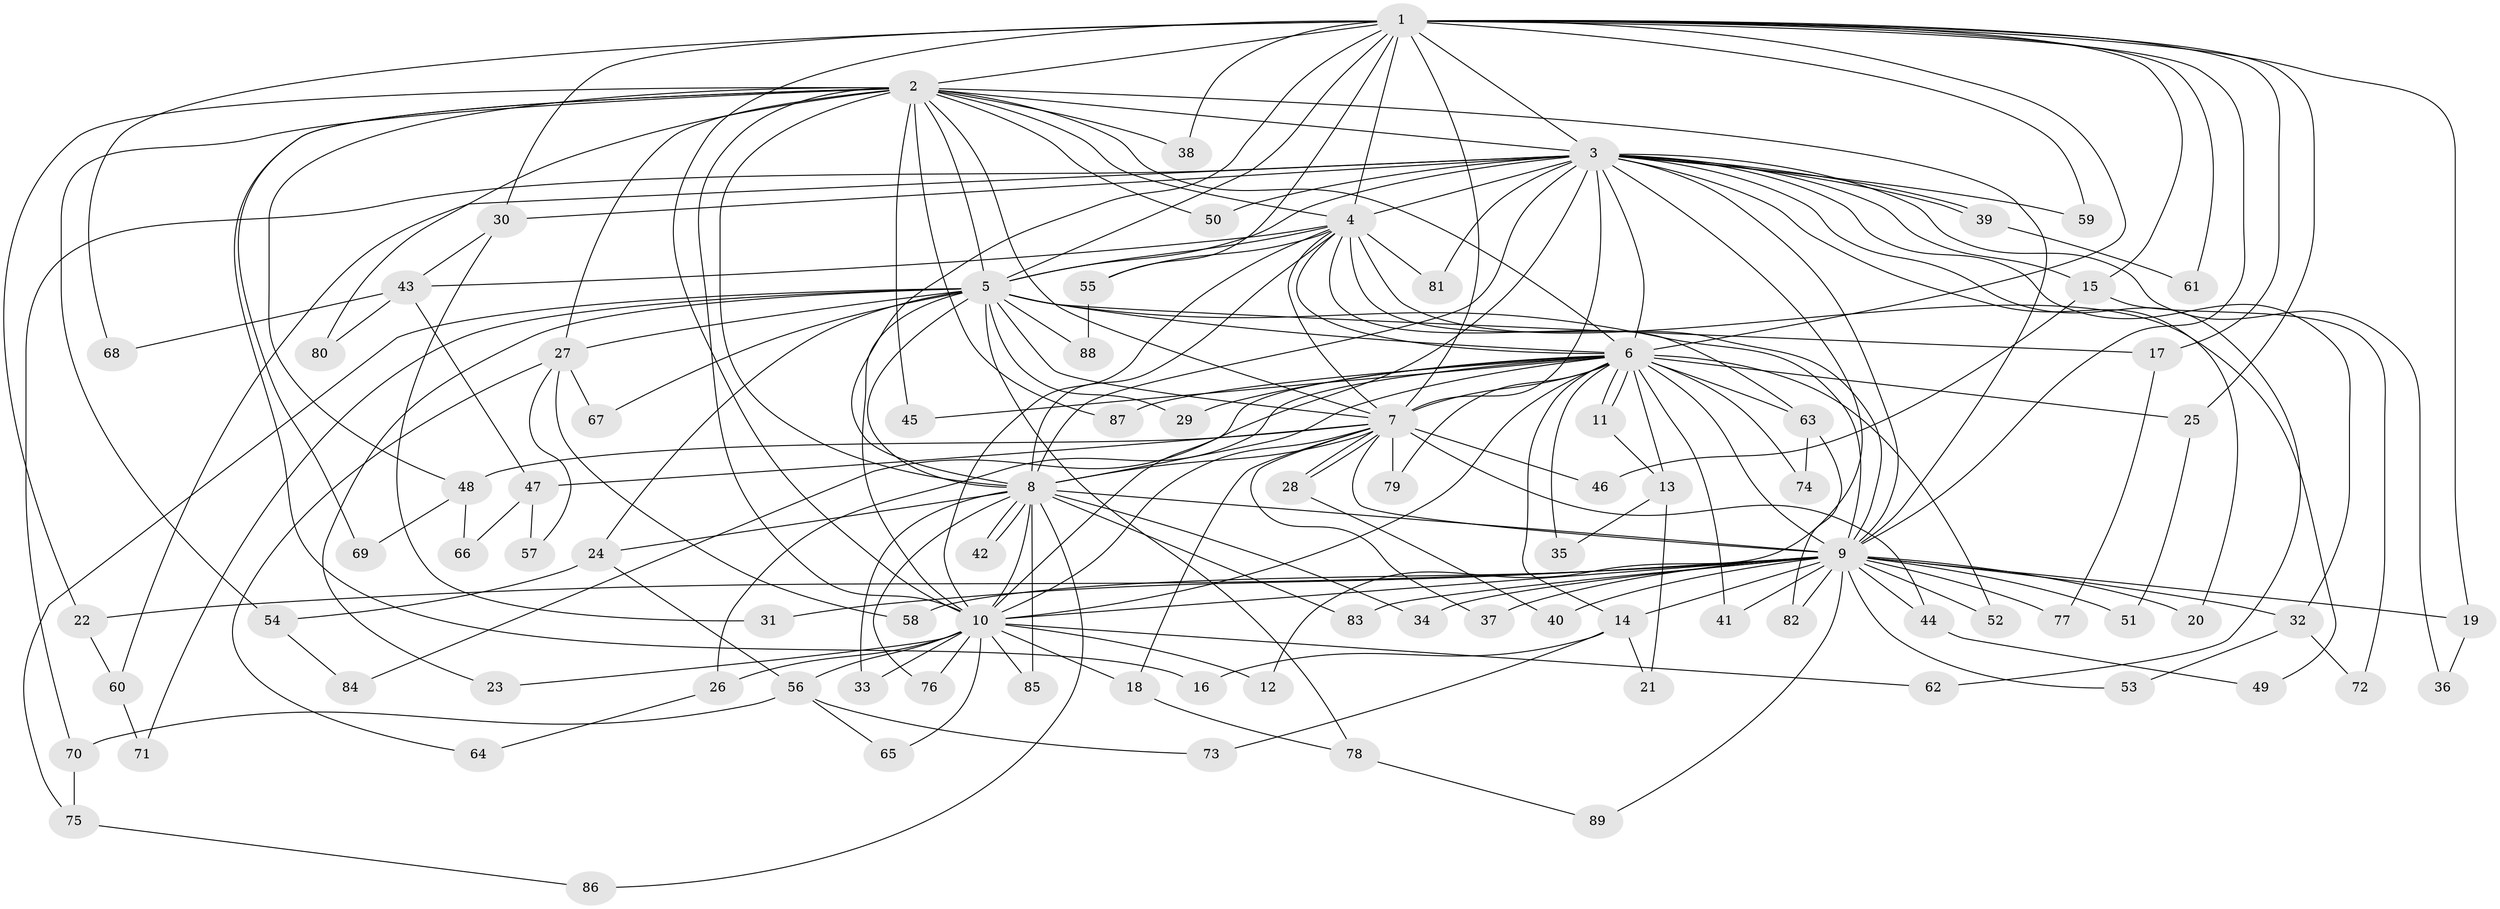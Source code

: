 // Generated by graph-tools (version 1.1) at 2025/13/03/09/25 04:13:50]
// undirected, 89 vertices, 203 edges
graph export_dot {
graph [start="1"]
  node [color=gray90,style=filled];
  1;
  2;
  3;
  4;
  5;
  6;
  7;
  8;
  9;
  10;
  11;
  12;
  13;
  14;
  15;
  16;
  17;
  18;
  19;
  20;
  21;
  22;
  23;
  24;
  25;
  26;
  27;
  28;
  29;
  30;
  31;
  32;
  33;
  34;
  35;
  36;
  37;
  38;
  39;
  40;
  41;
  42;
  43;
  44;
  45;
  46;
  47;
  48;
  49;
  50;
  51;
  52;
  53;
  54;
  55;
  56;
  57;
  58;
  59;
  60;
  61;
  62;
  63;
  64;
  65;
  66;
  67;
  68;
  69;
  70;
  71;
  72;
  73;
  74;
  75;
  76;
  77;
  78;
  79;
  80;
  81;
  82;
  83;
  84;
  85;
  86;
  87;
  88;
  89;
  1 -- 2;
  1 -- 3;
  1 -- 4;
  1 -- 5;
  1 -- 6;
  1 -- 7;
  1 -- 8;
  1 -- 9;
  1 -- 10;
  1 -- 15;
  1 -- 17;
  1 -- 19;
  1 -- 25;
  1 -- 30;
  1 -- 38;
  1 -- 55;
  1 -- 59;
  1 -- 61;
  1 -- 68;
  2 -- 3;
  2 -- 4;
  2 -- 5;
  2 -- 6;
  2 -- 7;
  2 -- 8;
  2 -- 9;
  2 -- 10;
  2 -- 16;
  2 -- 22;
  2 -- 27;
  2 -- 38;
  2 -- 45;
  2 -- 48;
  2 -- 50;
  2 -- 54;
  2 -- 69;
  2 -- 80;
  2 -- 87;
  3 -- 4;
  3 -- 5;
  3 -- 6;
  3 -- 7;
  3 -- 8;
  3 -- 9;
  3 -- 10;
  3 -- 12;
  3 -- 15;
  3 -- 20;
  3 -- 30;
  3 -- 32;
  3 -- 36;
  3 -- 39;
  3 -- 39;
  3 -- 50;
  3 -- 59;
  3 -- 60;
  3 -- 62;
  3 -- 70;
  3 -- 81;
  4 -- 5;
  4 -- 6;
  4 -- 7;
  4 -- 8;
  4 -- 9;
  4 -- 10;
  4 -- 43;
  4 -- 49;
  4 -- 55;
  4 -- 63;
  4 -- 81;
  5 -- 6;
  5 -- 7;
  5 -- 8;
  5 -- 9;
  5 -- 10;
  5 -- 17;
  5 -- 23;
  5 -- 24;
  5 -- 27;
  5 -- 29;
  5 -- 67;
  5 -- 71;
  5 -- 75;
  5 -- 78;
  5 -- 88;
  6 -- 7;
  6 -- 8;
  6 -- 9;
  6 -- 10;
  6 -- 11;
  6 -- 11;
  6 -- 13;
  6 -- 14;
  6 -- 25;
  6 -- 26;
  6 -- 29;
  6 -- 35;
  6 -- 41;
  6 -- 45;
  6 -- 52;
  6 -- 63;
  6 -- 74;
  6 -- 79;
  6 -- 84;
  6 -- 87;
  7 -- 8;
  7 -- 9;
  7 -- 10;
  7 -- 18;
  7 -- 28;
  7 -- 28;
  7 -- 37;
  7 -- 44;
  7 -- 46;
  7 -- 47;
  7 -- 48;
  7 -- 79;
  8 -- 9;
  8 -- 10;
  8 -- 24;
  8 -- 33;
  8 -- 34;
  8 -- 42;
  8 -- 42;
  8 -- 76;
  8 -- 83;
  8 -- 85;
  8 -- 86;
  9 -- 10;
  9 -- 14;
  9 -- 19;
  9 -- 20;
  9 -- 22;
  9 -- 31;
  9 -- 32;
  9 -- 34;
  9 -- 37;
  9 -- 40;
  9 -- 41;
  9 -- 44;
  9 -- 51;
  9 -- 52;
  9 -- 53;
  9 -- 58;
  9 -- 77;
  9 -- 82;
  9 -- 83;
  9 -- 89;
  10 -- 12;
  10 -- 18;
  10 -- 23;
  10 -- 26;
  10 -- 33;
  10 -- 56;
  10 -- 62;
  10 -- 65;
  10 -- 76;
  10 -- 85;
  11 -- 13;
  13 -- 21;
  13 -- 35;
  14 -- 16;
  14 -- 21;
  14 -- 73;
  15 -- 46;
  15 -- 72;
  17 -- 77;
  18 -- 78;
  19 -- 36;
  22 -- 60;
  24 -- 54;
  24 -- 56;
  25 -- 51;
  26 -- 64;
  27 -- 57;
  27 -- 58;
  27 -- 64;
  27 -- 67;
  28 -- 40;
  30 -- 31;
  30 -- 43;
  32 -- 53;
  32 -- 72;
  39 -- 61;
  43 -- 47;
  43 -- 68;
  43 -- 80;
  44 -- 49;
  47 -- 57;
  47 -- 66;
  48 -- 66;
  48 -- 69;
  54 -- 84;
  55 -- 88;
  56 -- 65;
  56 -- 70;
  56 -- 73;
  60 -- 71;
  63 -- 74;
  63 -- 82;
  70 -- 75;
  75 -- 86;
  78 -- 89;
}
